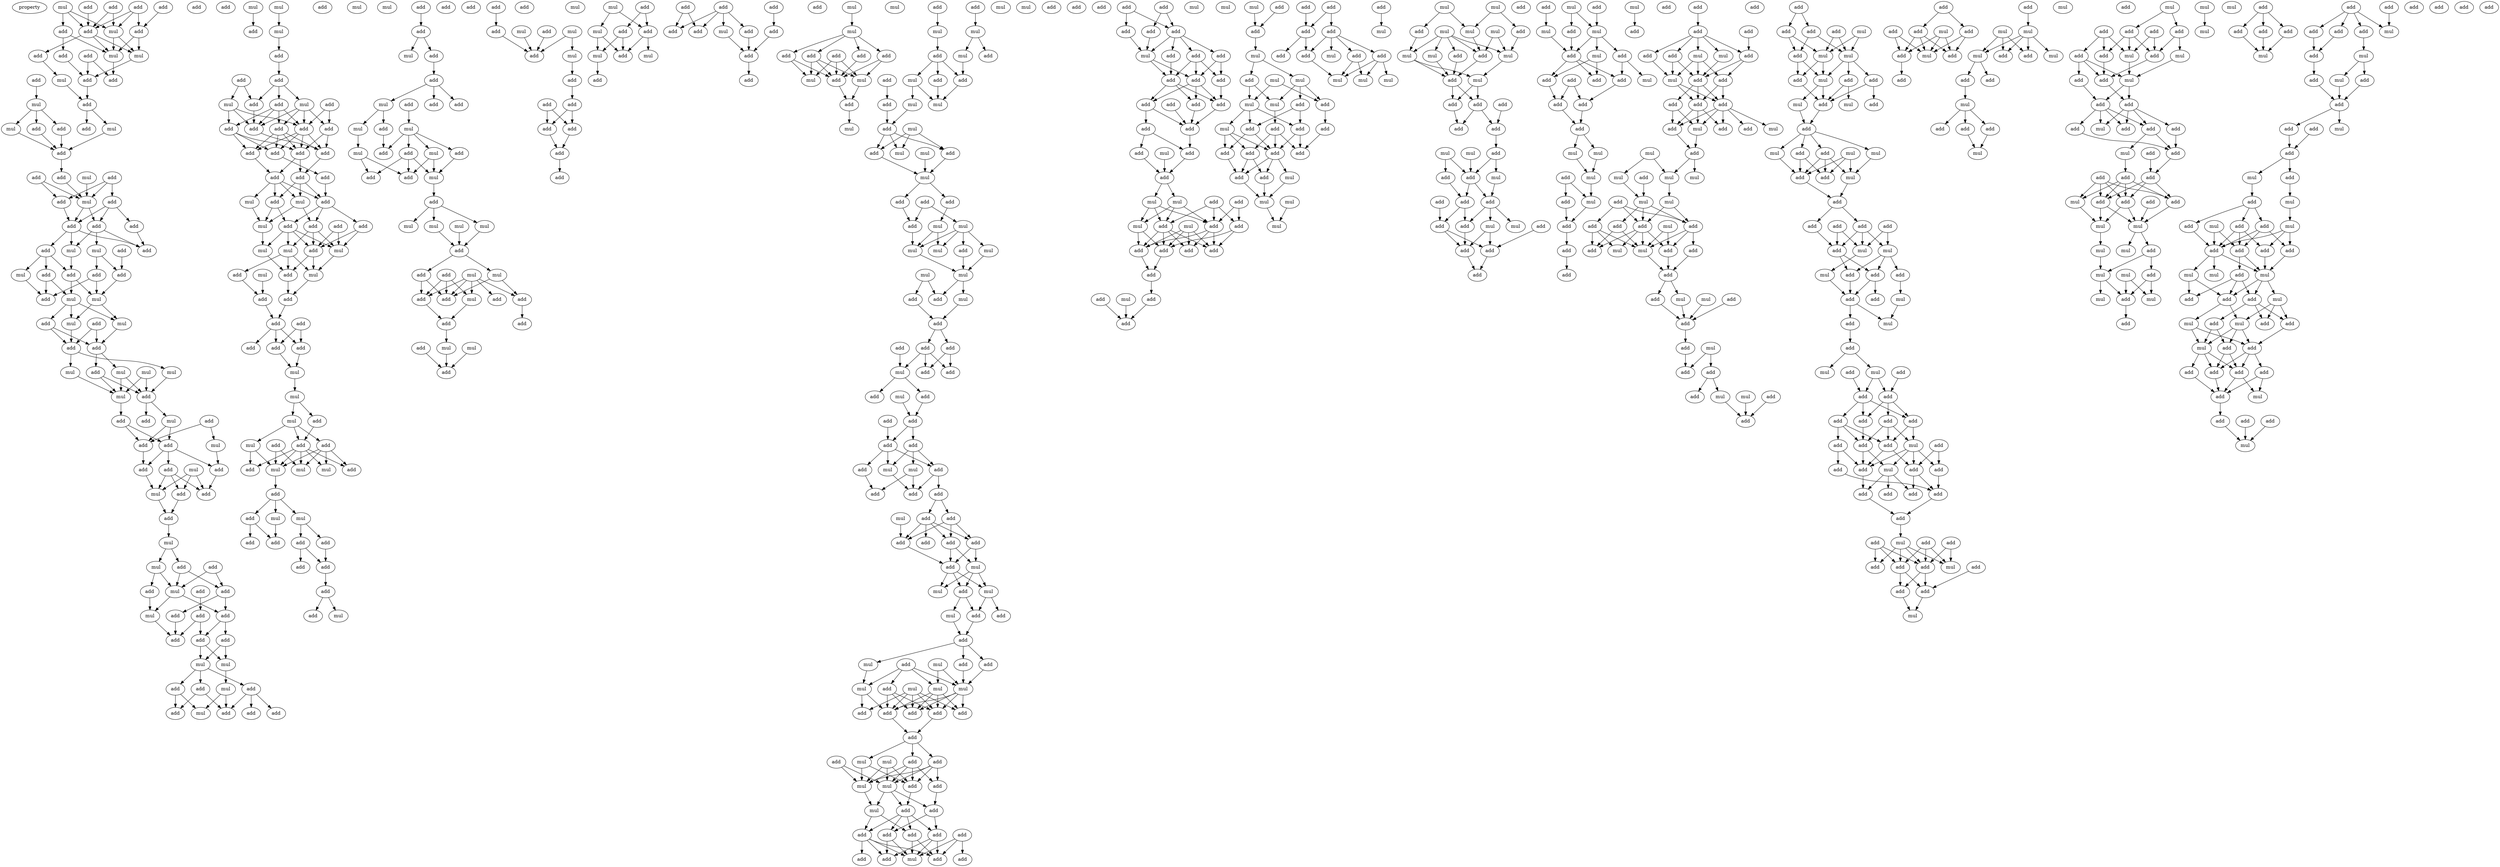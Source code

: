 digraph {
    node [fontcolor=black]
    property [mul=2,lf=1.6]
    0 [ label = add ];
    1 [ label = add ];
    2 [ label = add ];
    3 [ label = mul ];
    4 [ label = add ];
    5 [ label = mul ];
    6 [ label = add ];
    7 [ label = add ];
    8 [ label = add ];
    9 [ label = mul ];
    10 [ label = mul ];
    11 [ label = add ];
    12 [ label = add ];
    13 [ label = add ];
    14 [ label = add ];
    15 [ label = mul ];
    16 [ label = add ];
    17 [ label = add ];
    18 [ label = add ];
    19 [ label = add ];
    20 [ label = mul ];
    21 [ label = add ];
    22 [ label = add ];
    23 [ label = add ];
    24 [ label = mul ];
    25 [ label = mul ];
    26 [ label = add ];
    27 [ label = add ];
    28 [ label = mul ];
    29 [ label = add ];
    30 [ label = add ];
    31 [ label = add ];
    32 [ label = mul ];
    33 [ label = add ];
    34 [ label = add ];
    35 [ label = add ];
    36 [ label = add ];
    37 [ label = add ];
    38 [ label = mul ];
    39 [ label = add ];
    40 [ label = add ];
    41 [ label = mul ];
    42 [ label = add ];
    43 [ label = add ];
    44 [ label = add ];
    45 [ label = add ];
    46 [ label = mul ];
    47 [ label = mul ];
    48 [ label = mul ];
    49 [ label = add ];
    50 [ label = mul ];
    51 [ label = add ];
    52 [ label = add ];
    53 [ label = mul ];
    54 [ label = add ];
    55 [ label = add ];
    56 [ label = mul ];
    57 [ label = add ];
    58 [ label = mul ];
    59 [ label = mul ];
    60 [ label = mul ];
    61 [ label = mul ];
    62 [ label = add ];
    63 [ label = add ];
    64 [ label = mul ];
    65 [ label = add ];
    66 [ label = add ];
    67 [ label = mul ];
    68 [ label = add ];
    69 [ label = add ];
    70 [ label = add ];
    71 [ label = mul ];
    72 [ label = add ];
    73 [ label = add ];
    74 [ label = add ];
    75 [ label = mul ];
    76 [ label = add ];
    77 [ label = add ];
    78 [ label = mul ];
    79 [ label = mul ];
    80 [ label = add ];
    81 [ label = add ];
    82 [ label = add ];
    83 [ label = add ];
    84 [ label = add ];
    85 [ label = mul ];
    86 [ label = add ];
    87 [ label = add ];
    88 [ label = add ];
    89 [ label = mul ];
    90 [ label = add ];
    91 [ label = add ];
    92 [ label = add ];
    93 [ label = mul ];
    94 [ label = mul ];
    95 [ label = add ];
    96 [ label = add ];
    97 [ label = add ];
    98 [ label = mul ];
    99 [ label = add ];
    100 [ label = add ];
    101 [ label = add ];
    102 [ label = add ];
    103 [ label = mul ];
    104 [ label = add ];
    105 [ label = mul ];
    106 [ label = mul ];
    107 [ label = add ];
    108 [ label = add ];
    109 [ label = mul ];
    110 [ label = add ];
    111 [ label = add ];
    112 [ label = add ];
    113 [ label = mul ];
    114 [ label = add ];
    115 [ label = add ];
    116 [ label = add ];
    117 [ label = mul ];
    118 [ label = add ];
    119 [ label = add ];
    120 [ label = add ];
    121 [ label = add ];
    122 [ label = add ];
    123 [ label = add ];
    124 [ label = add ];
    125 [ label = add ];
    126 [ label = add ];
    127 [ label = add ];
    128 [ label = add ];
    129 [ label = add ];
    130 [ label = add ];
    131 [ label = add ];
    132 [ label = mul ];
    133 [ label = mul ];
    134 [ label = mul ];
    135 [ label = add ];
    136 [ label = add ];
    137 [ label = add ];
    138 [ label = add ];
    139 [ label = mul ];
    140 [ label = add ];
    141 [ label = mul ];
    142 [ label = mul ];
    143 [ label = mul ];
    144 [ label = add ];
    145 [ label = mul ];
    146 [ label = add ];
    147 [ label = add ];
    148 [ label = add ];
    149 [ label = add ];
    150 [ label = add ];
    151 [ label = add ];
    152 [ label = add ];
    153 [ label = add ];
    154 [ label = mul ];
    155 [ label = mul ];
    156 [ label = add ];
    157 [ label = mul ];
    158 [ label = add ];
    159 [ label = add ];
    160 [ label = mul ];
    161 [ label = add ];
    162 [ label = mul ];
    163 [ label = mul ];
    164 [ label = add ];
    165 [ label = add ];
    166 [ label = mul ];
    167 [ label = add ];
    168 [ label = add ];
    169 [ label = mul ];
    170 [ label = mul ];
    171 [ label = mul ];
    172 [ label = add ];
    173 [ label = add ];
    174 [ label = add ];
    175 [ label = add ];
    176 [ label = add ];
    177 [ label = add ];
    178 [ label = add ];
    179 [ label = add ];
    180 [ label = mul ];
    181 [ label = add ];
    182 [ label = mul ];
    183 [ label = add ];
    184 [ label = mul ];
    185 [ label = add ];
    186 [ label = add ];
    187 [ label = add ];
    188 [ label = mul ];
    189 [ label = add ];
    190 [ label = add ];
    191 [ label = add ];
    192 [ label = add ];
    193 [ label = mul ];
    194 [ label = mul ];
    195 [ label = mul ];
    196 [ label = add ];
    197 [ label = add ];
    198 [ label = add ];
    199 [ label = mul ];
    200 [ label = add ];
    201 [ label = add ];
    202 [ label = mul ];
    203 [ label = add ];
    204 [ label = mul ];
    205 [ label = mul ];
    206 [ label = mul ];
    207 [ label = add ];
    208 [ label = mul ];
    209 [ label = add ];
    210 [ label = mul ];
    211 [ label = add ];
    212 [ label = add ];
    213 [ label = mul ];
    214 [ label = add ];
    215 [ label = add ];
    216 [ label = add ];
    217 [ label = add ];
    218 [ label = mul ];
    219 [ label = add ];
    220 [ label = add ];
    221 [ label = add ];
    222 [ label = mul ];
    223 [ label = mul ];
    224 [ label = add ];
    225 [ label = add ];
    226 [ label = add ];
    227 [ label = mul ];
    228 [ label = add ];
    229 [ label = add ];
    230 [ label = mul ];
    231 [ label = mul ];
    232 [ label = add ];
    233 [ label = add ];
    234 [ label = add ];
    235 [ label = add ];
    236 [ label = add ];
    237 [ label = add ];
    238 [ label = add ];
    239 [ label = add ];
    240 [ label = mul ];
    241 [ label = add ];
    242 [ label = mul ];
    243 [ label = add ];
    244 [ label = mul ];
    245 [ label = add ];
    246 [ label = add ];
    247 [ label = mul ];
    248 [ label = mul ];
    249 [ label = add ];
    250 [ label = add ];
    251 [ label = add ];
    252 [ label = add ];
    253 [ label = add ];
    254 [ label = add ];
    255 [ label = mul ];
    256 [ label = add ];
    257 [ label = add ];
    258 [ label = add ];
    259 [ label = add ];
    260 [ label = add ];
    261 [ label = mul ];
    262 [ label = mul ];
    263 [ label = mul ];
    264 [ label = add ];
    265 [ label = add ];
    266 [ label = add ];
    267 [ label = add ];
    268 [ label = add ];
    269 [ label = add ];
    270 [ label = mul ];
    271 [ label = mul ];
    272 [ label = add ];
    273 [ label = add ];
    274 [ label = mul ];
    275 [ label = add ];
    276 [ label = mul ];
    277 [ label = mul ];
    278 [ label = add ];
    279 [ label = add ];
    280 [ label = mul ];
    281 [ label = mul ];
    282 [ label = add ];
    283 [ label = add ];
    284 [ label = add ];
    285 [ label = mul ];
    286 [ label = add ];
    287 [ label = mul ];
    288 [ label = mul ];
    289 [ label = add ];
    290 [ label = add ];
    291 [ label = add ];
    292 [ label = mul ];
    293 [ label = mul ];
    294 [ label = mul ];
    295 [ label = mul ];
    296 [ label = mul ];
    297 [ label = add ];
    298 [ label = add ];
    299 [ label = add ];
    300 [ label = mul ];
    301 [ label = mul ];
    302 [ label = add ];
    303 [ label = add ];
    304 [ label = mul ];
    305 [ label = mul ];
    306 [ label = mul ];
    307 [ label = mul ];
    308 [ label = mul ];
    309 [ label = add ];
    310 [ label = mul ];
    311 [ label = add ];
    312 [ label = add ];
    313 [ label = add ];
    314 [ label = add ];
    315 [ label = add ];
    316 [ label = mul ];
    317 [ label = add ];
    318 [ label = add ];
    319 [ label = add ];
    320 [ label = mul ];
    321 [ label = add ];
    322 [ label = add ];
    323 [ label = add ];
    324 [ label = add ];
    325 [ label = add ];
    326 [ label = add ];
    327 [ label = mul ];
    328 [ label = add ];
    329 [ label = mul ];
    330 [ label = add ];
    331 [ label = add ];
    332 [ label = add ];
    333 [ label = add ];
    334 [ label = add ];
    335 [ label = mul ];
    336 [ label = add ];
    337 [ label = add ];
    338 [ label = add ];
    339 [ label = add ];
    340 [ label = add ];
    341 [ label = add ];
    342 [ label = mul ];
    343 [ label = add ];
    344 [ label = mul ];
    345 [ label = mul ];
    346 [ label = add ];
    347 [ label = add ];
    348 [ label = mul ];
    349 [ label = add ];
    350 [ label = add ];
    351 [ label = add ];
    352 [ label = mul ];
    353 [ label = mul ];
    354 [ label = add ];
    355 [ label = add ];
    356 [ label = mul ];
    357 [ label = mul ];
    358 [ label = mul ];
    359 [ label = mul ];
    360 [ label = add ];
    361 [ label = add ];
    362 [ label = add ];
    363 [ label = add ];
    364 [ label = add ];
    365 [ label = add ];
    366 [ label = add ];
    367 [ label = add ];
    368 [ label = add ];
    369 [ label = add ];
    370 [ label = mul ];
    371 [ label = mul ];
    372 [ label = mul ];
    373 [ label = add ];
    374 [ label = mul ];
    375 [ label = add ];
    376 [ label = add ];
    377 [ label = mul ];
    378 [ label = add ];
    379 [ label = add ];
    380 [ label = add ];
    381 [ label = add ];
    382 [ label = add ];
    383 [ label = add ];
    384 [ label = add ];
    385 [ label = add ];
    386 [ label = add ];
    387 [ label = mul ];
    388 [ label = add ];
    389 [ label = add ];
    390 [ label = add ];
    391 [ label = add ];
    392 [ label = add ];
    393 [ label = add ];
    394 [ label = add ];
    395 [ label = add ];
    396 [ label = mul ];
    397 [ label = add ];
    398 [ label = add ];
    399 [ label = add ];
    400 [ label = add ];
    401 [ label = add ];
    402 [ label = add ];
    403 [ label = add ];
    404 [ label = add ];
    405 [ label = add ];
    406 [ label = add ];
    407 [ label = add ];
    408 [ label = add ];
    409 [ label = mul ];
    410 [ label = mul ];
    411 [ label = add ];
    412 [ label = add ];
    413 [ label = add ];
    414 [ label = add ];
    415 [ label = mul ];
    416 [ label = mul ];
    417 [ label = mul ];
    418 [ label = add ];
    419 [ label = mul ];
    420 [ label = add ];
    421 [ label = add ];
    422 [ label = mul ];
    423 [ label = add ];
    424 [ label = add ];
    425 [ label = add ];
    426 [ label = add ];
    427 [ label = add ];
    428 [ label = mul ];
    429 [ label = add ];
    430 [ label = add ];
    431 [ label = mul ];
    432 [ label = add ];
    433 [ label = add ];
    434 [ label = add ];
    435 [ label = mul ];
    436 [ label = mul ];
    437 [ label = add ];
    438 [ label = mul ];
    439 [ label = add ];
    440 [ label = add ];
    441 [ label = mul ];
    442 [ label = mul ];
    443 [ label = add ];
    444 [ label = add ];
    445 [ label = add ];
    446 [ label = add ];
    447 [ label = mul ];
    448 [ label = add ];
    449 [ label = add ];
    450 [ label = add ];
    451 [ label = add ];
    452 [ label = mul ];
    453 [ label = add ];
    454 [ label = add ];
    455 [ label = mul ];
    456 [ label = mul ];
    457 [ label = add ];
    458 [ label = mul ];
    459 [ label = add ];
    460 [ label = add ];
    461 [ label = add ];
    462 [ label = add ];
    463 [ label = add ];
    464 [ label = add ];
    465 [ label = add ];
    466 [ label = mul ];
    467 [ label = mul ];
    468 [ label = mul ];
    469 [ label = add ];
    470 [ label = mul ];
    471 [ label = mul ];
    472 [ label = mul ];
    473 [ label = mul ];
    474 [ label = mul ];
    475 [ label = mul ];
    476 [ label = mul ];
    477 [ label = add ];
    478 [ label = add ];
    479 [ label = add ];
    480 [ label = add ];
    481 [ label = mul ];
    482 [ label = mul ];
    483 [ label = mul ];
    484 [ label = add ];
    485 [ label = mul ];
    486 [ label = add ];
    487 [ label = add ];
    488 [ label = add ];
    489 [ label = add ];
    490 [ label = add ];
    491 [ label = add ];
    492 [ label = mul ];
    493 [ label = mul ];
    494 [ label = add ];
    495 [ label = add ];
    496 [ label = mul ];
    497 [ label = add ];
    498 [ label = add ];
    499 [ label = add ];
    500 [ label = mul ];
    501 [ label = add ];
    502 [ label = mul ];
    503 [ label = add ];
    504 [ label = add ];
    505 [ label = add ];
    506 [ label = add ];
    507 [ label = add ];
    508 [ label = add ];
    509 [ label = add ];
    510 [ label = mul ];
    511 [ label = add ];
    512 [ label = mul ];
    513 [ label = mul ];
    514 [ label = add ];
    515 [ label = add ];
    516 [ label = add ];
    517 [ label = mul ];
    518 [ label = mul ];
    519 [ label = add ];
    520 [ label = add ];
    521 [ label = add ];
    522 [ label = add ];
    523 [ label = add ];
    524 [ label = add ];
    525 [ label = add ];
    526 [ label = mul ];
    527 [ label = mul ];
    528 [ label = add ];
    529 [ label = mul ];
    530 [ label = add ];
    531 [ label = mul ];
    532 [ label = mul ];
    533 [ label = add ];
    534 [ label = add ];
    535 [ label = add ];
    536 [ label = add ];
    537 [ label = add ];
    538 [ label = add ];
    539 [ label = add ];
    540 [ label = add ];
    541 [ label = mul ];
    542 [ label = add ];
    543 [ label = add ];
    544 [ label = mul ];
    545 [ label = add ];
    546 [ label = mul ];
    547 [ label = add ];
    548 [ label = add ];
    549 [ label = add ];
    550 [ label = add ];
    551 [ label = add ];
    552 [ label = add ];
    553 [ label = mul ];
    554 [ label = mul ];
    555 [ label = add ];
    556 [ label = add ];
    557 [ label = mul ];
    558 [ label = add ];
    559 [ label = mul ];
    560 [ label = mul ];
    561 [ label = add ];
    562 [ label = mul ];
    563 [ label = add ];
    564 [ label = mul ];
    565 [ label = mul ];
    566 [ label = add ];
    567 [ label = add ];
    568 [ label = mul ];
    569 [ label = add ];
    570 [ label = add ];
    571 [ label = add ];
    572 [ label = add ];
    573 [ label = mul ];
    574 [ label = mul ];
    575 [ label = add ];
    576 [ label = add ];
    577 [ label = add ];
    578 [ label = add ];
    579 [ label = mul ];
    580 [ label = mul ];
    581 [ label = add ];
    582 [ label = add ];
    583 [ label = mul ];
    584 [ label = add ];
    585 [ label = add ];
    586 [ label = add ];
    587 [ label = add ];
    588 [ label = add ];
    589 [ label = mul ];
    590 [ label = mul ];
    591 [ label = add ];
    592 [ label = add ];
    593 [ label = add ];
    594 [ label = mul ];
    595 [ label = add ];
    596 [ label = add ];
    597 [ label = mul ];
    598 [ label = add ];
    599 [ label = mul ];
    600 [ label = add ];
    601 [ label = add ];
    602 [ label = mul ];
    603 [ label = add ];
    604 [ label = mul ];
    605 [ label = mul ];
    606 [ label = add ];
    607 [ label = add ];
    608 [ label = add ];
    609 [ label = mul ];
    610 [ label = mul ];
    611 [ label = add ];
    612 [ label = add ];
    613 [ label = mul ];
    614 [ label = add ];
    615 [ label = add ];
    616 [ label = mul ];
    617 [ label = add ];
    618 [ label = add ];
    619 [ label = add ];
    620 [ label = add ];
    621 [ label = add ];
    622 [ label = mul ];
    623 [ label = add ];
    624 [ label = mul ];
    625 [ label = add ];
    626 [ label = mul ];
    627 [ label = add ];
    628 [ label = add ];
    629 [ label = mul ];
    630 [ label = add ];
    631 [ label = add ];
    632 [ label = mul ];
    633 [ label = add ];
    634 [ label = add ];
    635 [ label = add ];
    636 [ label = mul ];
    637 [ label = mul ];
    638 [ label = add ];
    639 [ label = add ];
    640 [ label = add ];
    641 [ label = add ];
    642 [ label = add ];
    643 [ label = add ];
    644 [ label = add ];
    645 [ label = add ];
    646 [ label = mul ];
    647 [ label = add ];
    648 [ label = add ];
    649 [ label = add ];
    650 [ label = add ];
    651 [ label = mul ];
    652 [ label = add ];
    653 [ label = add ];
    654 [ label = add ];
    655 [ label = add ];
    656 [ label = add ];
    657 [ label = add ];
    658 [ label = add ];
    659 [ label = add ];
    660 [ label = add ];
    661 [ label = mul ];
    662 [ label = add ];
    663 [ label = add ];
    664 [ label = add ];
    665 [ label = add ];
    666 [ label = add ];
    667 [ label = mul ];
    668 [ label = add ];
    669 [ label = add ];
    670 [ label = add ];
    671 [ label = mul ];
    672 [ label = add ];
    673 [ label = add ];
    674 [ label = add ];
    675 [ label = mul ];
    676 [ label = add ];
    677 [ label = add ];
    678 [ label = mul ];
    679 [ label = add ];
    680 [ label = add ];
    681 [ label = add ];
    682 [ label = mul ];
    683 [ label = mul ];
    684 [ label = mul ];
    685 [ label = mul ];
    686 [ label = mul ];
    687 [ label = add ];
    688 [ label = add ];
    689 [ label = add ];
    690 [ label = add ];
    691 [ label = mul ];
    692 [ label = add ];
    693 [ label = add ];
    694 [ label = add ];
    695 [ label = add ];
    696 [ label = mul ];
    697 [ label = mul ];
    698 [ label = add ];
    699 [ label = add ];
    700 [ label = add ];
    701 [ label = add ];
    702 [ label = mul ];
    703 [ label = add ];
    704 [ label = add ];
    705 [ label = mul ];
    706 [ label = add ];
    707 [ label = add ];
    708 [ label = mul ];
    709 [ label = add ];
    710 [ label = add ];
    711 [ label = add ];
    712 [ label = add ];
    713 [ label = add ];
    714 [ label = add ];
    715 [ label = mul ];
    716 [ label = add ];
    717 [ label = add ];
    718 [ label = mul ];
    719 [ label = add ];
    720 [ label = add ];
    721 [ label = add ];
    722 [ label = add ];
    723 [ label = add ];
    724 [ label = mul ];
    725 [ label = add ];
    726 [ label = add ];
    727 [ label = add ];
    728 [ label = mul ];
    729 [ label = mul ];
    730 [ label = add ];
    731 [ label = mul ];
    732 [ label = mul ];
    733 [ label = add ];
    734 [ label = mul ];
    735 [ label = mul ];
    736 [ label = mul ];
    737 [ label = add ];
    738 [ label = mul ];
    739 [ label = add ];
    740 [ label = mul ];
    741 [ label = mul ];
    742 [ label = mul ];
    743 [ label = add ];
    744 [ label = add ];
    745 [ label = add ];
    746 [ label = add ];
    747 [ label = mul ];
    748 [ label = add ];
    749 [ label = add ];
    750 [ label = add ];
    751 [ label = add ];
    752 [ label = add ];
    753 [ label = mul ];
    754 [ label = mul ];
    755 [ label = add ];
    756 [ label = add ];
    757 [ label = add ];
    758 [ label = mul ];
    759 [ label = add ];
    760 [ label = add ];
    761 [ label = add ];
    762 [ label = mul ];
    763 [ label = add ];
    764 [ label = add ];
    765 [ label = add ];
    766 [ label = mul ];
    767 [ label = add ];
    768 [ label = add ];
    769 [ label = mul ];
    770 [ label = add ];
    771 [ label = add ];
    772 [ label = add ];
    773 [ label = add ];
    774 [ label = mul ];
    775 [ label = mul ];
    776 [ label = add ];
    777 [ label = add ];
    778 [ label = add ];
    779 [ label = add ];
    780 [ label = add ];
    781 [ label = mul ];
    782 [ label = add ];
    783 [ label = mul ];
    784 [ label = mul ];
    785 [ label = add ];
    786 [ label = add ];
    787 [ label = mul ];
    788 [ label = add ];
    789 [ label = mul ];
    790 [ label = add ];
    791 [ label = mul ];
    792 [ label = add ];
    793 [ label = add ];
    794 [ label = add ];
    795 [ label = add ];
    796 [ label = mul ];
    797 [ label = add ];
    798 [ label = add ];
    799 [ label = add ];
    800 [ label = add ];
    801 [ label = add ];
    802 [ label = mul ];
    803 [ label = add ];
    804 [ label = add ];
    805 [ label = add ];
    806 [ label = mul ];
    0 -> 6 [ name = 0 ];
    1 -> 5 [ name = 1 ];
    1 -> 6 [ name = 2 ];
    2 -> 7 [ name = 3 ];
    3 -> 5 [ name = 4 ];
    3 -> 6 [ name = 5 ];
    3 -> 8 [ name = 6 ];
    4 -> 5 [ name = 7 ];
    4 -> 6 [ name = 8 ];
    4 -> 7 [ name = 9 ];
    5 -> 9 [ name = 10 ];
    5 -> 10 [ name = 11 ];
    6 -> 9 [ name = 12 ];
    6 -> 10 [ name = 13 ];
    6 -> 11 [ name = 14 ];
    7 -> 9 [ name = 15 ];
    7 -> 10 [ name = 16 ];
    8 -> 10 [ name = 17 ];
    8 -> 13 [ name = 18 ];
    9 -> 18 [ name = 19 ];
    10 -> 14 [ name = 20 ];
    11 -> 15 [ name = 21 ];
    12 -> 14 [ name = 22 ];
    12 -> 18 [ name = 23 ];
    13 -> 18 [ name = 24 ];
    15 -> 19 [ name = 25 ];
    16 -> 20 [ name = 26 ];
    18 -> 19 [ name = 27 ];
    19 -> 23 [ name = 28 ];
    19 -> 24 [ name = 29 ];
    20 -> 21 [ name = 30 ];
    20 -> 22 [ name = 31 ];
    20 -> 25 [ name = 32 ];
    21 -> 26 [ name = 33 ];
    22 -> 26 [ name = 34 ];
    24 -> 26 [ name = 35 ];
    25 -> 26 [ name = 36 ];
    26 -> 27 [ name = 37 ];
    27 -> 32 [ name = 38 ];
    28 -> 32 [ name = 39 ];
    29 -> 31 [ name = 40 ];
    29 -> 32 [ name = 41 ];
    30 -> 31 [ name = 42 ];
    30 -> 32 [ name = 43 ];
    30 -> 33 [ name = 44 ];
    31 -> 35 [ name = 45 ];
    32 -> 34 [ name = 46 ];
    32 -> 35 [ name = 47 ];
    33 -> 34 [ name = 48 ];
    33 -> 35 [ name = 49 ];
    33 -> 36 [ name = 50 ];
    34 -> 38 [ name = 51 ];
    34 -> 40 [ name = 52 ];
    34 -> 41 [ name = 53 ];
    35 -> 38 [ name = 54 ];
    35 -> 39 [ name = 55 ];
    35 -> 40 [ name = 56 ];
    36 -> 40 [ name = 57 ];
    37 -> 45 [ name = 58 ];
    38 -> 44 [ name = 59 ];
    39 -> 42 [ name = 60 ];
    39 -> 44 [ name = 61 ];
    39 -> 46 [ name = 62 ];
    41 -> 43 [ name = 63 ];
    41 -> 45 [ name = 64 ];
    42 -> 47 [ name = 65 ];
    42 -> 49 [ name = 66 ];
    43 -> 48 [ name = 67 ];
    43 -> 49 [ name = 68 ];
    44 -> 47 [ name = 69 ];
    44 -> 48 [ name = 70 ];
    45 -> 48 [ name = 71 ];
    46 -> 49 [ name = 72 ];
    47 -> 50 [ name = 73 ];
    47 -> 51 [ name = 74 ];
    47 -> 53 [ name = 75 ];
    48 -> 50 [ name = 76 ];
    48 -> 53 [ name = 77 ];
    50 -> 55 [ name = 78 ];
    51 -> 54 [ name = 79 ];
    51 -> 55 [ name = 80 ];
    52 -> 54 [ name = 81 ];
    52 -> 55 [ name = 82 ];
    53 -> 54 [ name = 83 ];
    54 -> 56 [ name = 84 ];
    54 -> 57 [ name = 85 ];
    55 -> 59 [ name = 86 ];
    55 -> 60 [ name = 87 ];
    56 -> 61 [ name = 88 ];
    56 -> 62 [ name = 89 ];
    57 -> 61 [ name = 90 ];
    57 -> 62 [ name = 91 ];
    58 -> 61 [ name = 92 ];
    58 -> 62 [ name = 93 ];
    59 -> 62 [ name = 94 ];
    60 -> 61 [ name = 95 ];
    61 -> 66 [ name = 96 ];
    62 -> 63 [ name = 97 ];
    62 -> 64 [ name = 98 ];
    64 -> 68 [ name = 99 ];
    64 -> 69 [ name = 100 ];
    65 -> 67 [ name = 101 ];
    65 -> 69 [ name = 102 ];
    66 -> 68 [ name = 103 ];
    66 -> 69 [ name = 104 ];
    67 -> 73 [ name = 105 ];
    68 -> 70 [ name = 106 ];
    68 -> 72 [ name = 107 ];
    68 -> 73 [ name = 108 ];
    69 -> 70 [ name = 109 ];
    70 -> 75 [ name = 110 ];
    71 -> 74 [ name = 111 ];
    71 -> 75 [ name = 112 ];
    71 -> 76 [ name = 113 ];
    72 -> 74 [ name = 114 ];
    72 -> 75 [ name = 115 ];
    72 -> 76 [ name = 116 ];
    73 -> 76 [ name = 117 ];
    74 -> 77 [ name = 118 ];
    75 -> 77 [ name = 119 ];
    77 -> 78 [ name = 120 ];
    78 -> 79 [ name = 121 ];
    78 -> 80 [ name = 122 ];
    79 -> 82 [ name = 123 ];
    79 -> 85 [ name = 124 ];
    80 -> 84 [ name = 125 ];
    80 -> 85 [ name = 126 ];
    81 -> 84 [ name = 127 ];
    81 -> 85 [ name = 128 ];
    82 -> 89 [ name = 129 ];
    83 -> 86 [ name = 130 ];
    84 -> 87 [ name = 131 ];
    84 -> 88 [ name = 132 ];
    85 -> 88 [ name = 133 ];
    85 -> 89 [ name = 134 ];
    86 -> 90 [ name = 135 ];
    86 -> 91 [ name = 136 ];
    87 -> 91 [ name = 137 ];
    88 -> 90 [ name = 138 ];
    88 -> 92 [ name = 139 ];
    89 -> 91 [ name = 140 ];
    90 -> 93 [ name = 141 ];
    90 -> 94 [ name = 142 ];
    92 -> 93 [ name = 143 ];
    92 -> 94 [ name = 144 ];
    93 -> 95 [ name = 145 ];
    93 -> 96 [ name = 146 ];
    93 -> 97 [ name = 147 ];
    94 -> 98 [ name = 148 ];
    95 -> 99 [ name = 149 ];
    95 -> 101 [ name = 150 ];
    96 -> 100 [ name = 151 ];
    96 -> 101 [ name = 152 ];
    96 -> 102 [ name = 153 ];
    97 -> 99 [ name = 154 ];
    97 -> 103 [ name = 155 ];
    98 -> 101 [ name = 156 ];
    98 -> 103 [ name = 157 ];
    105 -> 107 [ name = 158 ];
    106 -> 109 [ name = 159 ];
    109 -> 110 [ name = 160 ];
    110 -> 112 [ name = 161 ];
    111 -> 113 [ name = 162 ];
    111 -> 115 [ name = 163 ];
    112 -> 114 [ name = 164 ];
    112 -> 115 [ name = 165 ];
    112 -> 117 [ name = 166 ];
    113 -> 118 [ name = 167 ];
    113 -> 121 [ name = 168 ];
    113 -> 122 [ name = 169 ];
    114 -> 118 [ name = 170 ];
    114 -> 120 [ name = 171 ];
    114 -> 121 [ name = 172 ];
    114 -> 122 [ name = 173 ];
    115 -> 118 [ name = 174 ];
    116 -> 119 [ name = 175 ];
    116 -> 121 [ name = 176 ];
    117 -> 118 [ name = 177 ];
    117 -> 119 [ name = 178 ];
    117 -> 120 [ name = 179 ];
    117 -> 121 [ name = 180 ];
    118 -> 126 [ name = 181 ];
    119 -> 124 [ name = 182 ];
    119 -> 126 [ name = 183 ];
    120 -> 123 [ name = 184 ];
    120 -> 124 [ name = 185 ];
    120 -> 125 [ name = 186 ];
    120 -> 126 [ name = 187 ];
    121 -> 123 [ name = 188 ];
    121 -> 124 [ name = 189 ];
    121 -> 125 [ name = 190 ];
    121 -> 126 [ name = 191 ];
    122 -> 123 [ name = 192 ];
    122 -> 124 [ name = 193 ];
    122 -> 125 [ name = 194 ];
    123 -> 128 [ name = 195 ];
    124 -> 128 [ name = 196 ];
    124 -> 129 [ name = 197 ];
    125 -> 127 [ name = 198 ];
    126 -> 129 [ name = 199 ];
    127 -> 130 [ name = 200 ];
    128 -> 130 [ name = 201 ];
    128 -> 131 [ name = 202 ];
    128 -> 132 [ name = 203 ];
    128 -> 133 [ name = 204 ];
    129 -> 130 [ name = 205 ];
    129 -> 131 [ name = 206 ];
    129 -> 132 [ name = 207 ];
    130 -> 136 [ name = 208 ];
    130 -> 137 [ name = 209 ];
    130 -> 138 [ name = 210 ];
    131 -> 134 [ name = 211 ];
    131 -> 137 [ name = 212 ];
    132 -> 134 [ name = 213 ];
    132 -> 136 [ name = 214 ];
    133 -> 134 [ name = 215 ];
    134 -> 141 [ name = 216 ];
    135 -> 140 [ name = 217 ];
    135 -> 142 [ name = 218 ];
    136 -> 139 [ name = 219 ];
    136 -> 140 [ name = 220 ];
    136 -> 142 [ name = 221 ];
    137 -> 139 [ name = 222 ];
    137 -> 140 [ name = 223 ];
    137 -> 141 [ name = 224 ];
    137 -> 142 [ name = 225 ];
    138 -> 140 [ name = 226 ];
    138 -> 142 [ name = 227 ];
    139 -> 144 [ name = 228 ];
    139 -> 145 [ name = 229 ];
    139 -> 146 [ name = 230 ];
    140 -> 144 [ name = 231 ];
    140 -> 145 [ name = 232 ];
    141 -> 144 [ name = 233 ];
    142 -> 145 [ name = 234 ];
    143 -> 148 [ name = 235 ];
    144 -> 147 [ name = 236 ];
    145 -> 147 [ name = 237 ];
    146 -> 148 [ name = 238 ];
    147 -> 149 [ name = 239 ];
    148 -> 149 [ name = 240 ];
    149 -> 151 [ name = 241 ];
    149 -> 152 [ name = 242 ];
    149 -> 153 [ name = 243 ];
    150 -> 152 [ name = 244 ];
    150 -> 153 [ name = 245 ];
    152 -> 154 [ name = 246 ];
    153 -> 154 [ name = 247 ];
    154 -> 155 [ name = 248 ];
    155 -> 156 [ name = 249 ];
    155 -> 157 [ name = 250 ];
    156 -> 159 [ name = 251 ];
    157 -> 158 [ name = 252 ];
    157 -> 159 [ name = 253 ];
    157 -> 160 [ name = 254 ];
    158 -> 162 [ name = 255 ];
    158 -> 163 [ name = 256 ];
    158 -> 165 [ name = 257 ];
    158 -> 166 [ name = 258 ];
    159 -> 162 [ name = 259 ];
    159 -> 163 [ name = 260 ];
    159 -> 164 [ name = 261 ];
    159 -> 165 [ name = 262 ];
    159 -> 166 [ name = 263 ];
    160 -> 164 [ name = 264 ];
    160 -> 166 [ name = 265 ];
    161 -> 163 [ name = 266 ];
    161 -> 166 [ name = 267 ];
    166 -> 167 [ name = 268 ];
    167 -> 168 [ name = 269 ];
    167 -> 169 [ name = 270 ];
    167 -> 170 [ name = 271 ];
    168 -> 172 [ name = 272 ];
    168 -> 173 [ name = 273 ];
    169 -> 173 [ name = 274 ];
    170 -> 174 [ name = 275 ];
    170 -> 175 [ name = 276 ];
    174 -> 176 [ name = 277 ];
    174 -> 177 [ name = 278 ];
    175 -> 177 [ name = 279 ];
    177 -> 178 [ name = 280 ];
    178 -> 179 [ name = 281 ];
    178 -> 182 [ name = 282 ];
    181 -> 183 [ name = 283 ];
    183 -> 184 [ name = 284 ];
    183 -> 185 [ name = 285 ];
    185 -> 187 [ name = 286 ];
    187 -> 188 [ name = 287 ];
    187 -> 190 [ name = 288 ];
    187 -> 191 [ name = 289 ];
    188 -> 192 [ name = 290 ];
    188 -> 194 [ name = 291 ];
    189 -> 193 [ name = 292 ];
    192 -> 197 [ name = 293 ];
    193 -> 196 [ name = 294 ];
    193 -> 197 [ name = 295 ];
    193 -> 198 [ name = 296 ];
    193 -> 199 [ name = 297 ];
    194 -> 195 [ name = 298 ];
    195 -> 200 [ name = 299 ];
    195 -> 201 [ name = 300 ];
    196 -> 200 [ name = 301 ];
    196 -> 201 [ name = 302 ];
    196 -> 202 [ name = 303 ];
    198 -> 202 [ name = 304 ];
    199 -> 201 [ name = 305 ];
    199 -> 202 [ name = 306 ];
    202 -> 203 [ name = 307 ];
    203 -> 204 [ name = 308 ];
    203 -> 206 [ name = 309 ];
    203 -> 208 [ name = 310 ];
    204 -> 209 [ name = 311 ];
    205 -> 209 [ name = 312 ];
    208 -> 209 [ name = 313 ];
    209 -> 212 [ name = 314 ];
    209 -> 213 [ name = 315 ];
    210 -> 214 [ name = 316 ];
    210 -> 215 [ name = 317 ];
    210 -> 216 [ name = 318 ];
    210 -> 217 [ name = 319 ];
    210 -> 218 [ name = 320 ];
    211 -> 215 [ name = 321 ];
    211 -> 216 [ name = 322 ];
    211 -> 218 [ name = 323 ];
    212 -> 215 [ name = 324 ];
    212 -> 216 [ name = 325 ];
    213 -> 215 [ name = 326 ];
    213 -> 217 [ name = 327 ];
    216 -> 220 [ name = 328 ];
    217 -> 219 [ name = 329 ];
    218 -> 220 [ name = 330 ];
    220 -> 222 [ name = 331 ];
    221 -> 224 [ name = 332 ];
    222 -> 224 [ name = 333 ];
    223 -> 224 [ name = 334 ];
    225 -> 226 [ name = 335 ];
    226 -> 232 [ name = 336 ];
    227 -> 232 [ name = 337 ];
    228 -> 232 [ name = 338 ];
    230 -> 231 [ name = 339 ];
    230 -> 232 [ name = 340 ];
    231 -> 233 [ name = 341 ];
    233 -> 235 [ name = 342 ];
    234 -> 236 [ name = 343 ];
    234 -> 237 [ name = 344 ];
    235 -> 236 [ name = 345 ];
    235 -> 237 [ name = 346 ];
    236 -> 238 [ name = 347 ];
    237 -> 238 [ name = 348 ];
    238 -> 239 [ name = 349 ];
    241 -> 243 [ name = 350 ];
    241 -> 245 [ name = 351 ];
    242 -> 244 [ name = 352 ];
    242 -> 245 [ name = 353 ];
    243 -> 246 [ name = 354 ];
    243 -> 247 [ name = 355 ];
    244 -> 246 [ name = 356 ];
    244 -> 247 [ name = 357 ];
    245 -> 246 [ name = 358 ];
    245 -> 248 [ name = 359 ];
    247 -> 249 [ name = 360 ];
    250 -> 253 [ name = 361 ];
    250 -> 256 [ name = 362 ];
    251 -> 253 [ name = 363 ];
    251 -> 255 [ name = 364 ];
    251 -> 256 [ name = 365 ];
    251 -> 257 [ name = 366 ];
    252 -> 254 [ name = 367 ];
    254 -> 258 [ name = 368 ];
    255 -> 258 [ name = 369 ];
    257 -> 258 [ name = 370 ];
    258 -> 259 [ name = 371 ];
    261 -> 263 [ name = 372 ];
    263 -> 265 [ name = 373 ];
    263 -> 266 [ name = 374 ];
    263 -> 267 [ name = 375 ];
    263 -> 268 [ name = 376 ];
    264 -> 269 [ name = 377 ];
    264 -> 270 [ name = 378 ];
    264 -> 271 [ name = 379 ];
    265 -> 269 [ name = 380 ];
    265 -> 271 [ name = 381 ];
    266 -> 269 [ name = 382 ];
    266 -> 270 [ name = 383 ];
    266 -> 271 [ name = 384 ];
    267 -> 269 [ name = 385 ];
    268 -> 269 [ name = 386 ];
    268 -> 270 [ name = 387 ];
    269 -> 272 [ name = 388 ];
    271 -> 272 [ name = 389 ];
    272 -> 274 [ name = 390 ];
    273 -> 277 [ name = 391 ];
    275 -> 276 [ name = 392 ];
    276 -> 278 [ name = 393 ];
    276 -> 280 [ name = 394 ];
    277 -> 279 [ name = 395 ];
    279 -> 281 [ name = 396 ];
    279 -> 283 [ name = 397 ];
    279 -> 284 [ name = 398 ];
    280 -> 283 [ name = 399 ];
    281 -> 285 [ name = 400 ];
    281 -> 287 [ name = 401 ];
    282 -> 286 [ name = 402 ];
    283 -> 285 [ name = 403 ];
    284 -> 285 [ name = 404 ];
    286 -> 289 [ name = 405 ];
    287 -> 289 [ name = 406 ];
    288 -> 290 [ name = 407 ];
    288 -> 291 [ name = 408 ];
    288 -> 292 [ name = 409 ];
    289 -> 290 [ name = 410 ];
    289 -> 291 [ name = 411 ];
    289 -> 292 [ name = 412 ];
    290 -> 295 [ name = 413 ];
    291 -> 295 [ name = 414 ];
    294 -> 295 [ name = 415 ];
    295 -> 297 [ name = 416 ];
    295 -> 298 [ name = 417 ];
    297 -> 301 [ name = 418 ];
    298 -> 302 [ name = 419 ];
    299 -> 300 [ name = 420 ];
    299 -> 302 [ name = 421 ];
    300 -> 303 [ name = 422 ];
    300 -> 304 [ name = 423 ];
    300 -> 305 [ name = 424 ];
    300 -> 306 [ name = 425 ];
    301 -> 304 [ name = 426 ];
    301 -> 305 [ name = 427 ];
    302 -> 304 [ name = 428 ];
    303 -> 308 [ name = 429 ];
    304 -> 308 [ name = 430 ];
    306 -> 308 [ name = 431 ];
    307 -> 309 [ name = 432 ];
    307 -> 311 [ name = 433 ];
    308 -> 310 [ name = 434 ];
    308 -> 311 [ name = 435 ];
    309 -> 312 [ name = 436 ];
    310 -> 312 [ name = 437 ];
    312 -> 313 [ name = 438 ];
    312 -> 315 [ name = 439 ];
    313 -> 316 [ name = 440 ];
    313 -> 317 [ name = 441 ];
    313 -> 318 [ name = 442 ];
    314 -> 316 [ name = 443 ];
    315 -> 317 [ name = 444 ];
    315 -> 318 [ name = 445 ];
    316 -> 319 [ name = 446 ];
    316 -> 321 [ name = 447 ];
    319 -> 324 [ name = 448 ];
    320 -> 324 [ name = 449 ];
    323 -> 325 [ name = 450 ];
    324 -> 325 [ name = 451 ];
    324 -> 326 [ name = 452 ];
    325 -> 328 [ name = 453 ];
    325 -> 329 [ name = 454 ];
    325 -> 330 [ name = 455 ];
    326 -> 327 [ name = 456 ];
    326 -> 328 [ name = 457 ];
    326 -> 329 [ name = 458 ];
    327 -> 331 [ name = 459 ];
    327 -> 332 [ name = 460 ];
    328 -> 331 [ name = 461 ];
    328 -> 333 [ name = 462 ];
    329 -> 331 [ name = 463 ];
    330 -> 332 [ name = 464 ];
    333 -> 334 [ name = 465 ];
    333 -> 336 [ name = 466 ];
    334 -> 337 [ name = 467 ];
    334 -> 338 [ name = 468 ];
    334 -> 339 [ name = 469 ];
    334 -> 340 [ name = 470 ];
    335 -> 338 [ name = 471 ];
    336 -> 337 [ name = 472 ];
    336 -> 338 [ name = 473 ];
    336 -> 339 [ name = 474 ];
    337 -> 341 [ name = 475 ];
    337 -> 342 [ name = 476 ];
    338 -> 341 [ name = 477 ];
    339 -> 341 [ name = 478 ];
    339 -> 342 [ name = 479 ];
    341 -> 343 [ name = 480 ];
    341 -> 344 [ name = 481 ];
    341 -> 345 [ name = 482 ];
    342 -> 343 [ name = 483 ];
    342 -> 344 [ name = 484 ];
    342 -> 345 [ name = 485 ];
    343 -> 347 [ name = 486 ];
    343 -> 348 [ name = 487 ];
    344 -> 346 [ name = 488 ];
    344 -> 347 [ name = 489 ];
    347 -> 350 [ name = 490 ];
    348 -> 350 [ name = 491 ];
    350 -> 351 [ name = 492 ];
    350 -> 353 [ name = 493 ];
    350 -> 355 [ name = 494 ];
    351 -> 359 [ name = 495 ];
    352 -> 356 [ name = 496 ];
    352 -> 359 [ name = 497 ];
    353 -> 357 [ name = 498 ];
    354 -> 356 [ name = 499 ];
    354 -> 357 [ name = 500 ];
    354 -> 359 [ name = 501 ];
    354 -> 360 [ name = 502 ];
    355 -> 359 [ name = 503 ];
    356 -> 361 [ name = 504 ];
    356 -> 363 [ name = 505 ];
    356 -> 364 [ name = 506 ];
    356 -> 365 [ name = 507 ];
    357 -> 361 [ name = 508 ];
    357 -> 362 [ name = 509 ];
    358 -> 361 [ name = 510 ];
    358 -> 362 [ name = 511 ];
    358 -> 363 [ name = 512 ];
    358 -> 364 [ name = 513 ];
    358 -> 365 [ name = 514 ];
    359 -> 361 [ name = 515 ];
    359 -> 363 [ name = 516 ];
    359 -> 364 [ name = 517 ];
    359 -> 365 [ name = 518 ];
    360 -> 361 [ name = 519 ];
    360 -> 363 [ name = 520 ];
    360 -> 365 [ name = 521 ];
    361 -> 366 [ name = 522 ];
    365 -> 366 [ name = 523 ];
    366 -> 367 [ name = 524 ];
    366 -> 368 [ name = 525 ];
    366 -> 371 [ name = 526 ];
    367 -> 372 [ name = 527 ];
    367 -> 373 [ name = 528 ];
    367 -> 374 [ name = 529 ];
    367 -> 375 [ name = 530 ];
    368 -> 372 [ name = 531 ];
    368 -> 373 [ name = 532 ];
    368 -> 374 [ name = 533 ];
    368 -> 375 [ name = 534 ];
    369 -> 372 [ name = 535 ];
    369 -> 374 [ name = 536 ];
    370 -> 372 [ name = 537 ];
    370 -> 373 [ name = 538 ];
    370 -> 374 [ name = 539 ];
    371 -> 373 [ name = 540 ];
    371 -> 374 [ name = 541 ];
    372 -> 376 [ name = 542 ];
    372 -> 377 [ name = 543 ];
    372 -> 378 [ name = 544 ];
    373 -> 378 [ name = 545 ];
    374 -> 377 [ name = 546 ];
    375 -> 376 [ name = 547 ];
    376 -> 379 [ name = 548 ];
    376 -> 381 [ name = 549 ];
    377 -> 380 [ name = 550 ];
    377 -> 383 [ name = 551 ];
    378 -> 379 [ name = 552 ];
    378 -> 380 [ name = 553 ];
    378 -> 381 [ name = 554 ];
    378 -> 383 [ name = 555 ];
    379 -> 386 [ name = 556 ];
    379 -> 387 [ name = 557 ];
    380 -> 384 [ name = 558 ];
    380 -> 387 [ name = 559 ];
    381 -> 384 [ name = 560 ];
    381 -> 386 [ name = 561 ];
    381 -> 387 [ name = 562 ];
    382 -> 384 [ name = 563 ];
    382 -> 387 [ name = 564 ];
    382 -> 388 [ name = 565 ];
    383 -> 384 [ name = 566 ];
    383 -> 385 [ name = 567 ];
    383 -> 386 [ name = 568 ];
    383 -> 387 [ name = 569 ];
    390 -> 392 [ name = 570 ];
    390 -> 394 [ name = 571 ];
    391 -> 392 [ name = 572 ];
    391 -> 393 [ name = 573 ];
    392 -> 395 [ name = 574 ];
    392 -> 396 [ name = 575 ];
    392 -> 397 [ name = 576 ];
    392 -> 398 [ name = 577 ];
    393 -> 396 [ name = 578 ];
    394 -> 396 [ name = 579 ];
    395 -> 400 [ name = 580 ];
    395 -> 401 [ name = 581 ];
    396 -> 399 [ name = 582 ];
    396 -> 401 [ name = 583 ];
    397 -> 399 [ name = 584 ];
    397 -> 400 [ name = 585 ];
    397 -> 401 [ name = 586 ];
    398 -> 399 [ name = 587 ];
    399 -> 403 [ name = 588 ];
    399 -> 404 [ name = 589 ];
    399 -> 405 [ name = 590 ];
    400 -> 405 [ name = 591 ];
    401 -> 403 [ name = 592 ];
    401 -> 404 [ name = 593 ];
    401 -> 405 [ name = 594 ];
    402 -> 407 [ name = 595 ];
    403 -> 406 [ name = 596 ];
    403 -> 407 [ name = 597 ];
    404 -> 407 [ name = 598 ];
    405 -> 407 [ name = 599 ];
    406 -> 408 [ name = 600 ];
    406 -> 411 [ name = 601 ];
    407 -> 408 [ name = 602 ];
    408 -> 412 [ name = 603 ];
    410 -> 412 [ name = 604 ];
    411 -> 412 [ name = 605 ];
    412 -> 415 [ name = 606 ];
    412 -> 416 [ name = 607 ];
    413 -> 418 [ name = 608 ];
    413 -> 421 [ name = 609 ];
    414 -> 418 [ name = 610 ];
    414 -> 420 [ name = 611 ];
    414 -> 421 [ name = 612 ];
    415 -> 418 [ name = 613 ];
    415 -> 420 [ name = 614 ];
    415 -> 422 [ name = 615 ];
    416 -> 418 [ name = 616 ];
    416 -> 420 [ name = 617 ];
    416 -> 422 [ name = 618 ];
    418 -> 424 [ name = 619 ];
    418 -> 425 [ name = 620 ];
    418 -> 426 [ name = 621 ];
    419 -> 423 [ name = 622 ];
    419 -> 424 [ name = 623 ];
    419 -> 425 [ name = 624 ];
    419 -> 426 [ name = 625 ];
    420 -> 423 [ name = 626 ];
    420 -> 424 [ name = 627 ];
    420 -> 425 [ name = 628 ];
    420 -> 426 [ name = 629 ];
    421 -> 423 [ name = 630 ];
    421 -> 426 [ name = 631 ];
    422 -> 423 [ name = 632 ];
    422 -> 424 [ name = 633 ];
    423 -> 427 [ name = 634 ];
    424 -> 427 [ name = 635 ];
    427 -> 432 [ name = 636 ];
    428 -> 434 [ name = 637 ];
    429 -> 433 [ name = 638 ];
    430 -> 434 [ name = 639 ];
    431 -> 433 [ name = 640 ];
    432 -> 433 [ name = 641 ];
    434 -> 435 [ name = 642 ];
    435 -> 437 [ name = 643 ];
    435 -> 438 [ name = 644 ];
    436 -> 439 [ name = 645 ];
    436 -> 442 [ name = 646 ];
    437 -> 441 [ name = 647 ];
    437 -> 442 [ name = 648 ];
    438 -> 439 [ name = 649 ];
    438 -> 440 [ name = 650 ];
    438 -> 441 [ name = 651 ];
    439 -> 443 [ name = 652 ];
    440 -> 444 [ name = 653 ];
    440 -> 445 [ name = 654 ];
    441 -> 446 [ name = 655 ];
    442 -> 444 [ name = 656 ];
    442 -> 445 [ name = 657 ];
    442 -> 447 [ name = 658 ];
    443 -> 449 [ name = 659 ];
    444 -> 449 [ name = 660 ];
    444 -> 451 [ name = 661 ];
    445 -> 448 [ name = 662 ];
    445 -> 451 [ name = 663 ];
    446 -> 449 [ name = 664 ];
    446 -> 450 [ name = 665 ];
    446 -> 451 [ name = 666 ];
    447 -> 448 [ name = 667 ];
    447 -> 450 [ name = 668 ];
    447 -> 451 [ name = 669 ];
    448 -> 453 [ name = 670 ];
    450 -> 453 [ name = 671 ];
    450 -> 454 [ name = 672 ];
    451 -> 452 [ name = 673 ];
    451 -> 453 [ name = 674 ];
    451 -> 454 [ name = 675 ];
    452 -> 455 [ name = 676 ];
    453 -> 455 [ name = 677 ];
    454 -> 455 [ name = 678 ];
    455 -> 458 [ name = 679 ];
    456 -> 458 [ name = 680 ];
    457 -> 461 [ name = 681 ];
    459 -> 460 [ name = 682 ];
    459 -> 461 [ name = 683 ];
    460 -> 463 [ name = 684 ];
    460 -> 464 [ name = 685 ];
    460 -> 465 [ name = 686 ];
    460 -> 466 [ name = 687 ];
    461 -> 462 [ name = 688 ];
    461 -> 463 [ name = 689 ];
    463 -> 468 [ name = 690 ];
    464 -> 467 [ name = 691 ];
    464 -> 468 [ name = 692 ];
    464 -> 470 [ name = 693 ];
    465 -> 468 [ name = 694 ];
    465 -> 470 [ name = 695 ];
    469 -> 471 [ name = 696 ];
    472 -> 475 [ name = 697 ];
    472 -> 478 [ name = 698 ];
    473 -> 475 [ name = 699 ];
    473 -> 477 [ name = 700 ];
    474 -> 479 [ name = 701 ];
    474 -> 482 [ name = 702 ];
    475 -> 479 [ name = 703 ];
    476 -> 479 [ name = 704 ];
    476 -> 480 [ name = 705 ];
    476 -> 481 [ name = 706 ];
    476 -> 482 [ name = 707 ];
    476 -> 483 [ name = 708 ];
    477 -> 482 [ name = 709 ];
    478 -> 483 [ name = 710 ];
    479 -> 484 [ name = 711 ];
    480 -> 484 [ name = 712 ];
    481 -> 484 [ name = 713 ];
    482 -> 485 [ name = 714 ];
    483 -> 484 [ name = 715 ];
    483 -> 485 [ name = 716 ];
    484 -> 486 [ name = 717 ];
    484 -> 487 [ name = 718 ];
    485 -> 486 [ name = 719 ];
    485 -> 487 [ name = 720 ];
    486 -> 489 [ name = 721 ];
    486 -> 490 [ name = 722 ];
    487 -> 489 [ name = 723 ];
    488 -> 490 [ name = 724 ];
    490 -> 491 [ name = 725 ];
    491 -> 494 [ name = 726 ];
    491 -> 496 [ name = 727 ];
    492 -> 494 [ name = 728 ];
    492 -> 495 [ name = 729 ];
    493 -> 494 [ name = 730 ];
    494 -> 498 [ name = 731 ];
    494 -> 499 [ name = 732 ];
    495 -> 499 [ name = 733 ];
    496 -> 498 [ name = 734 ];
    497 -> 504 [ name = 735 ];
    498 -> 500 [ name = 736 ];
    498 -> 501 [ name = 737 ];
    498 -> 502 [ name = 738 ];
    499 -> 501 [ name = 739 ];
    499 -> 504 [ name = 740 ];
    500 -> 505 [ name = 741 ];
    500 -> 506 [ name = 742 ];
    501 -> 505 [ name = 743 ];
    503 -> 506 [ name = 744 ];
    504 -> 505 [ name = 745 ];
    504 -> 506 [ name = 746 ];
    505 -> 507 [ name = 747 ];
    506 -> 507 [ name = 748 ];
    509 -> 512 [ name = 749 ];
    510 -> 513 [ name = 750 ];
    510 -> 514 [ name = 751 ];
    511 -> 513 [ name = 752 ];
    512 -> 515 [ name = 753 ];
    513 -> 515 [ name = 754 ];
    513 -> 516 [ name = 755 ];
    513 -> 517 [ name = 756 ];
    514 -> 515 [ name = 757 ];
    515 -> 519 [ name = 758 ];
    515 -> 520 [ name = 759 ];
    515 -> 521 [ name = 760 ];
    516 -> 518 [ name = 761 ];
    516 -> 520 [ name = 762 ];
    517 -> 519 [ name = 763 ];
    517 -> 521 [ name = 764 ];
    519 -> 523 [ name = 765 ];
    520 -> 524 [ name = 766 ];
    522 -> 523 [ name = 767 ];
    522 -> 524 [ name = 768 ];
    523 -> 525 [ name = 769 ];
    524 -> 525 [ name = 770 ];
    525 -> 526 [ name = 771 ];
    525 -> 527 [ name = 772 ];
    526 -> 529 [ name = 773 ];
    527 -> 529 [ name = 774 ];
    528 -> 530 [ name = 775 ];
    528 -> 531 [ name = 776 ];
    529 -> 531 [ name = 777 ];
    530 -> 534 [ name = 778 ];
    531 -> 534 [ name = 779 ];
    532 -> 533 [ name = 780 ];
    534 -> 535 [ name = 781 ];
    535 -> 536 [ name = 782 ];
    538 -> 539 [ name = 783 ];
    539 -> 541 [ name = 784 ];
    539 -> 542 [ name = 785 ];
    539 -> 543 [ name = 786 ];
    539 -> 544 [ name = 787 ];
    539 -> 545 [ name = 788 ];
    540 -> 545 [ name = 789 ];
    541 -> 548 [ name = 790 ];
    542 -> 546 [ name = 791 ];
    542 -> 548 [ name = 792 ];
    543 -> 546 [ name = 793 ];
    544 -> 546 [ name = 794 ];
    544 -> 547 [ name = 795 ];
    544 -> 548 [ name = 796 ];
    545 -> 547 [ name = 797 ];
    545 -> 548 [ name = 798 ];
    546 -> 549 [ name = 799 ];
    546 -> 551 [ name = 800 ];
    547 -> 549 [ name = 801 ];
    547 -> 551 [ name = 802 ];
    548 -> 549 [ name = 803 ];
    548 -> 550 [ name = 804 ];
    548 -> 551 [ name = 805 ];
    549 -> 552 [ name = 806 ];
    549 -> 554 [ name = 807 ];
    549 -> 556 [ name = 808 ];
    550 -> 554 [ name = 809 ];
    550 -> 556 [ name = 810 ];
    551 -> 552 [ name = 811 ];
    551 -> 553 [ name = 812 ];
    551 -> 554 [ name = 813 ];
    551 -> 555 [ name = 814 ];
    551 -> 556 [ name = 815 ];
    554 -> 558 [ name = 816 ];
    556 -> 558 [ name = 817 ];
    557 -> 559 [ name = 818 ];
    557 -> 560 [ name = 819 ];
    558 -> 559 [ name = 820 ];
    558 -> 562 [ name = 821 ];
    559 -> 564 [ name = 822 ];
    560 -> 565 [ name = 823 ];
    561 -> 565 [ name = 824 ];
    563 -> 566 [ name = 825 ];
    563 -> 567 [ name = 826 ];
    563 -> 569 [ name = 827 ];
    564 -> 567 [ name = 828 ];
    564 -> 569 [ name = 829 ];
    565 -> 567 [ name = 830 ];
    565 -> 569 [ name = 831 ];
    565 -> 570 [ name = 832 ];
    566 -> 573 [ name = 833 ];
    566 -> 574 [ name = 834 ];
    566 -> 575 [ name = 835 ];
    567 -> 572 [ name = 836 ];
    567 -> 573 [ name = 837 ];
    567 -> 574 [ name = 838 ];
    567 -> 575 [ name = 839 ];
    568 -> 572 [ name = 840 ];
    568 -> 574 [ name = 841 ];
    569 -> 571 [ name = 842 ];
    569 -> 572 [ name = 843 ];
    569 -> 574 [ name = 844 ];
    570 -> 574 [ name = 845 ];
    570 -> 575 [ name = 846 ];
    571 -> 576 [ name = 847 ];
    572 -> 576 [ name = 848 ];
    574 -> 576 [ name = 849 ];
    576 -> 577 [ name = 850 ];
    576 -> 579 [ name = 851 ];
    577 -> 582 [ name = 852 ];
    579 -> 582 [ name = 853 ];
    580 -> 582 [ name = 854 ];
    581 -> 582 [ name = 855 ];
    582 -> 584 [ name = 856 ];
    583 -> 585 [ name = 857 ];
    583 -> 586 [ name = 858 ];
    584 -> 586 [ name = 859 ];
    585 -> 587 [ name = 860 ];
    585 -> 589 [ name = 861 ];
    588 -> 591 [ name = 862 ];
    589 -> 591 [ name = 863 ];
    590 -> 591 [ name = 864 ];
    592 -> 595 [ name = 865 ];
    592 -> 596 [ name = 866 ];
    593 -> 597 [ name = 867 ];
    593 -> 599 [ name = 868 ];
    594 -> 597 [ name = 869 ];
    594 -> 599 [ name = 870 ];
    595 -> 598 [ name = 871 ];
    595 -> 599 [ name = 872 ];
    596 -> 597 [ name = 873 ];
    596 -> 598 [ name = 874 ];
    597 -> 601 [ name = 875 ];
    597 -> 602 [ name = 876 ];
    598 -> 601 [ name = 877 ];
    598 -> 602 [ name = 878 ];
    599 -> 600 [ name = 879 ];
    599 -> 602 [ name = 880 ];
    599 -> 603 [ name = 881 ];
    600 -> 604 [ name = 882 ];
    600 -> 606 [ name = 883 ];
    601 -> 606 [ name = 884 ];
    602 -> 605 [ name = 885 ];
    602 -> 606 [ name = 886 ];
    603 -> 606 [ name = 887 ];
    603 -> 607 [ name = 888 ];
    605 -> 608 [ name = 889 ];
    606 -> 608 [ name = 890 ];
    608 -> 609 [ name = 891 ];
    608 -> 610 [ name = 892 ];
    608 -> 611 [ name = 893 ];
    608 -> 612 [ name = 894 ];
    609 -> 615 [ name = 895 ];
    610 -> 616 [ name = 896 ];
    611 -> 614 [ name = 897 ];
    611 -> 615 [ name = 898 ];
    612 -> 614 [ name = 899 ];
    612 -> 615 [ name = 900 ];
    612 -> 616 [ name = 901 ];
    613 -> 614 [ name = 902 ];
    613 -> 615 [ name = 903 ];
    613 -> 616 [ name = 904 ];
    615 -> 617 [ name = 905 ];
    616 -> 617 [ name = 906 ];
    617 -> 618 [ name = 907 ];
    617 -> 620 [ name = 908 ];
    618 -> 622 [ name = 909 ];
    618 -> 623 [ name = 910 ];
    618 -> 624 [ name = 911 ];
    619 -> 622 [ name = 912 ];
    619 -> 624 [ name = 913 ];
    620 -> 623 [ name = 914 ];
    621 -> 622 [ name = 915 ];
    621 -> 623 [ name = 916 ];
    622 -> 626 [ name = 917 ];
    623 -> 625 [ name = 918 ];
    623 -> 627 [ name = 919 ];
    624 -> 625 [ name = 920 ];
    624 -> 627 [ name = 921 ];
    624 -> 628 [ name = 922 ];
    625 -> 630 [ name = 923 ];
    626 -> 630 [ name = 924 ];
    627 -> 630 [ name = 925 ];
    627 -> 631 [ name = 926 ];
    628 -> 629 [ name = 927 ];
    629 -> 632 [ name = 928 ];
    630 -> 632 [ name = 929 ];
    630 -> 633 [ name = 930 ];
    633 -> 634 [ name = 931 ];
    634 -> 636 [ name = 932 ];
    634 -> 637 [ name = 933 ];
    635 -> 640 [ name = 934 ];
    637 -> 639 [ name = 935 ];
    637 -> 640 [ name = 936 ];
    638 -> 639 [ name = 937 ];
    639 -> 641 [ name = 938 ];
    639 -> 643 [ name = 939 ];
    639 -> 644 [ name = 940 ];
    640 -> 641 [ name = 941 ];
    640 -> 642 [ name = 942 ];
    640 -> 643 [ name = 943 ];
    641 -> 648 [ name = 944 ];
    642 -> 645 [ name = 945 ];
    642 -> 647 [ name = 946 ];
    642 -> 648 [ name = 947 ];
    643 -> 645 [ name = 948 ];
    643 -> 646 [ name = 949 ];
    644 -> 645 [ name = 950 ];
    644 -> 646 [ name = 951 ];
    644 -> 648 [ name = 952 ];
    645 -> 650 [ name = 953 ];
    645 -> 652 [ name = 954 ];
    646 -> 650 [ name = 955 ];
    646 -> 651 [ name = 956 ];
    646 -> 652 [ name = 957 ];
    646 -> 654 [ name = 958 ];
    647 -> 650 [ name = 959 ];
    647 -> 653 [ name = 960 ];
    648 -> 650 [ name = 961 ];
    648 -> 651 [ name = 962 ];
    649 -> 652 [ name = 963 ];
    649 -> 654 [ name = 964 ];
    650 -> 657 [ name = 965 ];
    651 -> 656 [ name = 966 ];
    651 -> 657 [ name = 967 ];
    651 -> 658 [ name = 968 ];
    652 -> 655 [ name = 969 ];
    652 -> 658 [ name = 970 ];
    653 -> 655 [ name = 971 ];
    654 -> 655 [ name = 972 ];
    655 -> 659 [ name = 973 ];
    657 -> 659 [ name = 974 ];
    659 -> 661 [ name = 975 ];
    660 -> 664 [ name = 976 ];
    660 -> 666 [ name = 977 ];
    660 -> 668 [ name = 978 ];
    661 -> 664 [ name = 979 ];
    661 -> 666 [ name = 980 ];
    661 -> 667 [ name = 981 ];
    661 -> 668 [ name = 982 ];
    662 -> 664 [ name = 983 ];
    662 -> 667 [ name = 984 ];
    663 -> 664 [ name = 985 ];
    663 -> 666 [ name = 986 ];
    663 -> 667 [ name = 987 ];
    664 -> 669 [ name = 988 ];
    664 -> 670 [ name = 989 ];
    665 -> 669 [ name = 990 ];
    666 -> 669 [ name = 991 ];
    666 -> 670 [ name = 992 ];
    669 -> 671 [ name = 993 ];
    670 -> 671 [ name = 994 ];
    672 -> 673 [ name = 995 ];
    672 -> 674 [ name = 996 ];
    673 -> 677 [ name = 997 ];
    673 -> 678 [ name = 998 ];
    673 -> 679 [ name = 999 ];
    674 -> 678 [ name = 1000 ];
    674 -> 679 [ name = 1001 ];
    675 -> 677 [ name = 1002 ];
    675 -> 678 [ name = 1003 ];
    675 -> 679 [ name = 1004 ];
    676 -> 677 [ name = 1005 ];
    676 -> 678 [ name = 1006 ];
    677 -> 680 [ name = 1007 ];
    681 -> 682 [ name = 1008 ];
    682 -> 685 [ name = 1009 ];
    682 -> 686 [ name = 1010 ];
    682 -> 687 [ name = 1011 ];
    682 -> 688 [ name = 1012 ];
    683 -> 685 [ name = 1013 ];
    683 -> 687 [ name = 1014 ];
    683 -> 688 [ name = 1015 ];
    685 -> 689 [ name = 1016 ];
    685 -> 690 [ name = 1017 ];
    689 -> 691 [ name = 1018 ];
    691 -> 693 [ name = 1019 ];
    691 -> 694 [ name = 1020 ];
    691 -> 695 [ name = 1021 ];
    694 -> 696 [ name = 1022 ];
    695 -> 696 [ name = 1023 ];
    697 -> 698 [ name = 1024 ];
    697 -> 700 [ name = 1025 ];
    698 -> 702 [ name = 1026 ];
    698 -> 706 [ name = 1027 ];
    699 -> 703 [ name = 1028 ];
    699 -> 704 [ name = 1029 ];
    699 -> 705 [ name = 1030 ];
    700 -> 704 [ name = 1031 ];
    700 -> 705 [ name = 1032 ];
    700 -> 706 [ name = 1033 ];
    701 -> 705 [ name = 1034 ];
    701 -> 706 [ name = 1035 ];
    702 -> 708 [ name = 1036 ];
    703 -> 707 [ name = 1037 ];
    703 -> 708 [ name = 1038 ];
    703 -> 709 [ name = 1039 ];
    704 -> 707 [ name = 1040 ];
    705 -> 708 [ name = 1041 ];
    706 -> 707 [ name = 1042 ];
    707 -> 711 [ name = 1043 ];
    708 -> 710 [ name = 1044 ];
    708 -> 711 [ name = 1045 ];
    709 -> 710 [ name = 1046 ];
    710 -> 713 [ name = 1047 ];
    710 -> 714 [ name = 1048 ];
    710 -> 715 [ name = 1049 ];
    710 -> 716 [ name = 1050 ];
    711 -> 712 [ name = 1051 ];
    711 -> 713 [ name = 1052 ];
    711 -> 715 [ name = 1053 ];
    711 -> 716 [ name = 1054 ];
    712 -> 719 [ name = 1055 ];
    713 -> 718 [ name = 1056 ];
    713 -> 719 [ name = 1057 ];
    714 -> 719 [ name = 1058 ];
    717 -> 721 [ name = 1059 ];
    718 -> 720 [ name = 1060 ];
    719 -> 721 [ name = 1061 ];
    720 -> 723 [ name = 1062 ];
    720 -> 724 [ name = 1063 ];
    720 -> 726 [ name = 1064 ];
    720 -> 727 [ name = 1065 ];
    721 -> 723 [ name = 1066 ];
    721 -> 726 [ name = 1067 ];
    721 -> 727 [ name = 1068 ];
    722 -> 723 [ name = 1069 ];
    722 -> 724 [ name = 1070 ];
    722 -> 726 [ name = 1071 ];
    722 -> 727 [ name = 1072 ];
    723 -> 728 [ name = 1073 ];
    723 -> 729 [ name = 1074 ];
    724 -> 728 [ name = 1075 ];
    725 -> 729 [ name = 1076 ];
    726 -> 728 [ name = 1077 ];
    726 -> 729 [ name = 1078 ];
    727 -> 729 [ name = 1079 ];
    728 -> 731 [ name = 1080 ];
    729 -> 730 [ name = 1081 ];
    729 -> 732 [ name = 1082 ];
    730 -> 733 [ name = 1083 ];
    730 -> 734 [ name = 1084 ];
    731 -> 734 [ name = 1085 ];
    733 -> 736 [ name = 1086 ];
    733 -> 737 [ name = 1087 ];
    734 -> 737 [ name = 1088 ];
    734 -> 738 [ name = 1089 ];
    735 -> 736 [ name = 1090 ];
    735 -> 737 [ name = 1091 ];
    737 -> 739 [ name = 1092 ];
    740 -> 742 [ name = 1093 ];
    743 -> 744 [ name = 1094 ];
    743 -> 745 [ name = 1095 ];
    743 -> 746 [ name = 1096 ];
    744 -> 747 [ name = 1097 ];
    745 -> 747 [ name = 1098 ];
    746 -> 747 [ name = 1099 ];
    748 -> 750 [ name = 1100 ];
    748 -> 751 [ name = 1101 ];
    748 -> 752 [ name = 1102 ];
    748 -> 753 [ name = 1103 ];
    749 -> 753 [ name = 1104 ];
    750 -> 754 [ name = 1105 ];
    751 -> 755 [ name = 1106 ];
    752 -> 755 [ name = 1107 ];
    754 -> 756 [ name = 1108 ];
    754 -> 758 [ name = 1109 ];
    755 -> 757 [ name = 1110 ];
    756 -> 759 [ name = 1111 ];
    757 -> 759 [ name = 1112 ];
    758 -> 759 [ name = 1113 ];
    759 -> 761 [ name = 1114 ];
    759 -> 762 [ name = 1115 ];
    761 -> 765 [ name = 1116 ];
    764 -> 765 [ name = 1117 ];
    765 -> 766 [ name = 1118 ];
    765 -> 767 [ name = 1119 ];
    766 -> 770 [ name = 1120 ];
    767 -> 769 [ name = 1121 ];
    769 -> 775 [ name = 1122 ];
    770 -> 771 [ name = 1123 ];
    770 -> 772 [ name = 1124 ];
    770 -> 773 [ name = 1125 ];
    771 -> 776 [ name = 1126 ];
    771 -> 777 [ name = 1127 ];
    771 -> 779 [ name = 1128 ];
    772 -> 777 [ name = 1129 ];
    773 -> 776 [ name = 1130 ];
    773 -> 777 [ name = 1131 ];
    773 -> 778 [ name = 1132 ];
    774 -> 776 [ name = 1133 ];
    774 -> 777 [ name = 1134 ];
    775 -> 777 [ name = 1135 ];
    775 -> 778 [ name = 1136 ];
    775 -> 779 [ name = 1137 ];
    776 -> 781 [ name = 1138 ];
    776 -> 782 [ name = 1139 ];
    777 -> 781 [ name = 1140 ];
    777 -> 783 [ name = 1141 ];
    777 -> 784 [ name = 1142 ];
    778 -> 781 [ name = 1143 ];
    779 -> 781 [ name = 1144 ];
    781 -> 786 [ name = 1145 ];
    781 -> 787 [ name = 1146 ];
    781 -> 788 [ name = 1147 ];
    782 -> 785 [ name = 1148 ];
    782 -> 786 [ name = 1149 ];
    782 -> 788 [ name = 1150 ];
    784 -> 785 [ name = 1151 ];
    784 -> 788 [ name = 1152 ];
    786 -> 790 [ name = 1153 ];
    786 -> 792 [ name = 1154 ];
    786 -> 793 [ name = 1155 ];
    787 -> 790 [ name = 1156 ];
    787 -> 791 [ name = 1157 ];
    787 -> 792 [ name = 1158 ];
    788 -> 789 [ name = 1159 ];
    788 -> 791 [ name = 1160 ];
    789 -> 795 [ name = 1161 ];
    789 -> 796 [ name = 1162 ];
    790 -> 795 [ name = 1163 ];
    791 -> 794 [ name = 1164 ];
    791 -> 795 [ name = 1165 ];
    791 -> 796 [ name = 1166 ];
    793 -> 794 [ name = 1167 ];
    793 -> 796 [ name = 1168 ];
    794 -> 797 [ name = 1169 ];
    794 -> 798 [ name = 1170 ];
    795 -> 797 [ name = 1171 ];
    795 -> 798 [ name = 1172 ];
    795 -> 799 [ name = 1173 ];
    796 -> 797 [ name = 1174 ];
    796 -> 798 [ name = 1175 ];
    796 -> 800 [ name = 1176 ];
    797 -> 801 [ name = 1177 ];
    797 -> 802 [ name = 1178 ];
    798 -> 801 [ name = 1179 ];
    799 -> 801 [ name = 1180 ];
    799 -> 802 [ name = 1181 ];
    800 -> 801 [ name = 1182 ];
    801 -> 803 [ name = 1183 ];
    803 -> 806 [ name = 1184 ];
    804 -> 806 [ name = 1185 ];
    805 -> 806 [ name = 1186 ];
}
